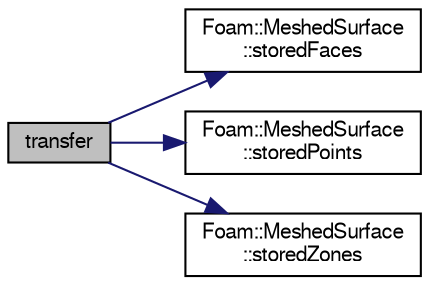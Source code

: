digraph "transfer"
{
  bgcolor="transparent";
  edge [fontname="FreeSans",fontsize="10",labelfontname="FreeSans",labelfontsize="10"];
  node [fontname="FreeSans",fontsize="10",shape=record];
  rankdir="LR";
  Node1 [label="transfer",height=0.2,width=0.4,color="black", fillcolor="grey75", style="filled" fontcolor="black"];
  Node1 -> Node2 [color="midnightblue",fontsize="10",style="solid",fontname="FreeSans"];
  Node2 [label="Foam::MeshedSurface\l::storedFaces",height=0.2,width=0.4,color="black",URL="$a01422.html#aba1de32362845ea07612cbb52d6d19f0",tooltip="Non-const access to the faces. "];
  Node1 -> Node3 [color="midnightblue",fontsize="10",style="solid",fontname="FreeSans"];
  Node3 [label="Foam::MeshedSurface\l::storedPoints",height=0.2,width=0.4,color="black",URL="$a01422.html#a42d63b7b3dcf589fbe1c4cd2bc8e3d9b",tooltip="Non-const access to global points. "];
  Node1 -> Node4 [color="midnightblue",fontsize="10",style="solid",fontname="FreeSans"];
  Node4 [label="Foam::MeshedSurface\l::storedZones",height=0.2,width=0.4,color="black",URL="$a01422.html#aa4da19498e7e904ff22cf57fc8899360",tooltip="Non-const access to the zones. "];
}
